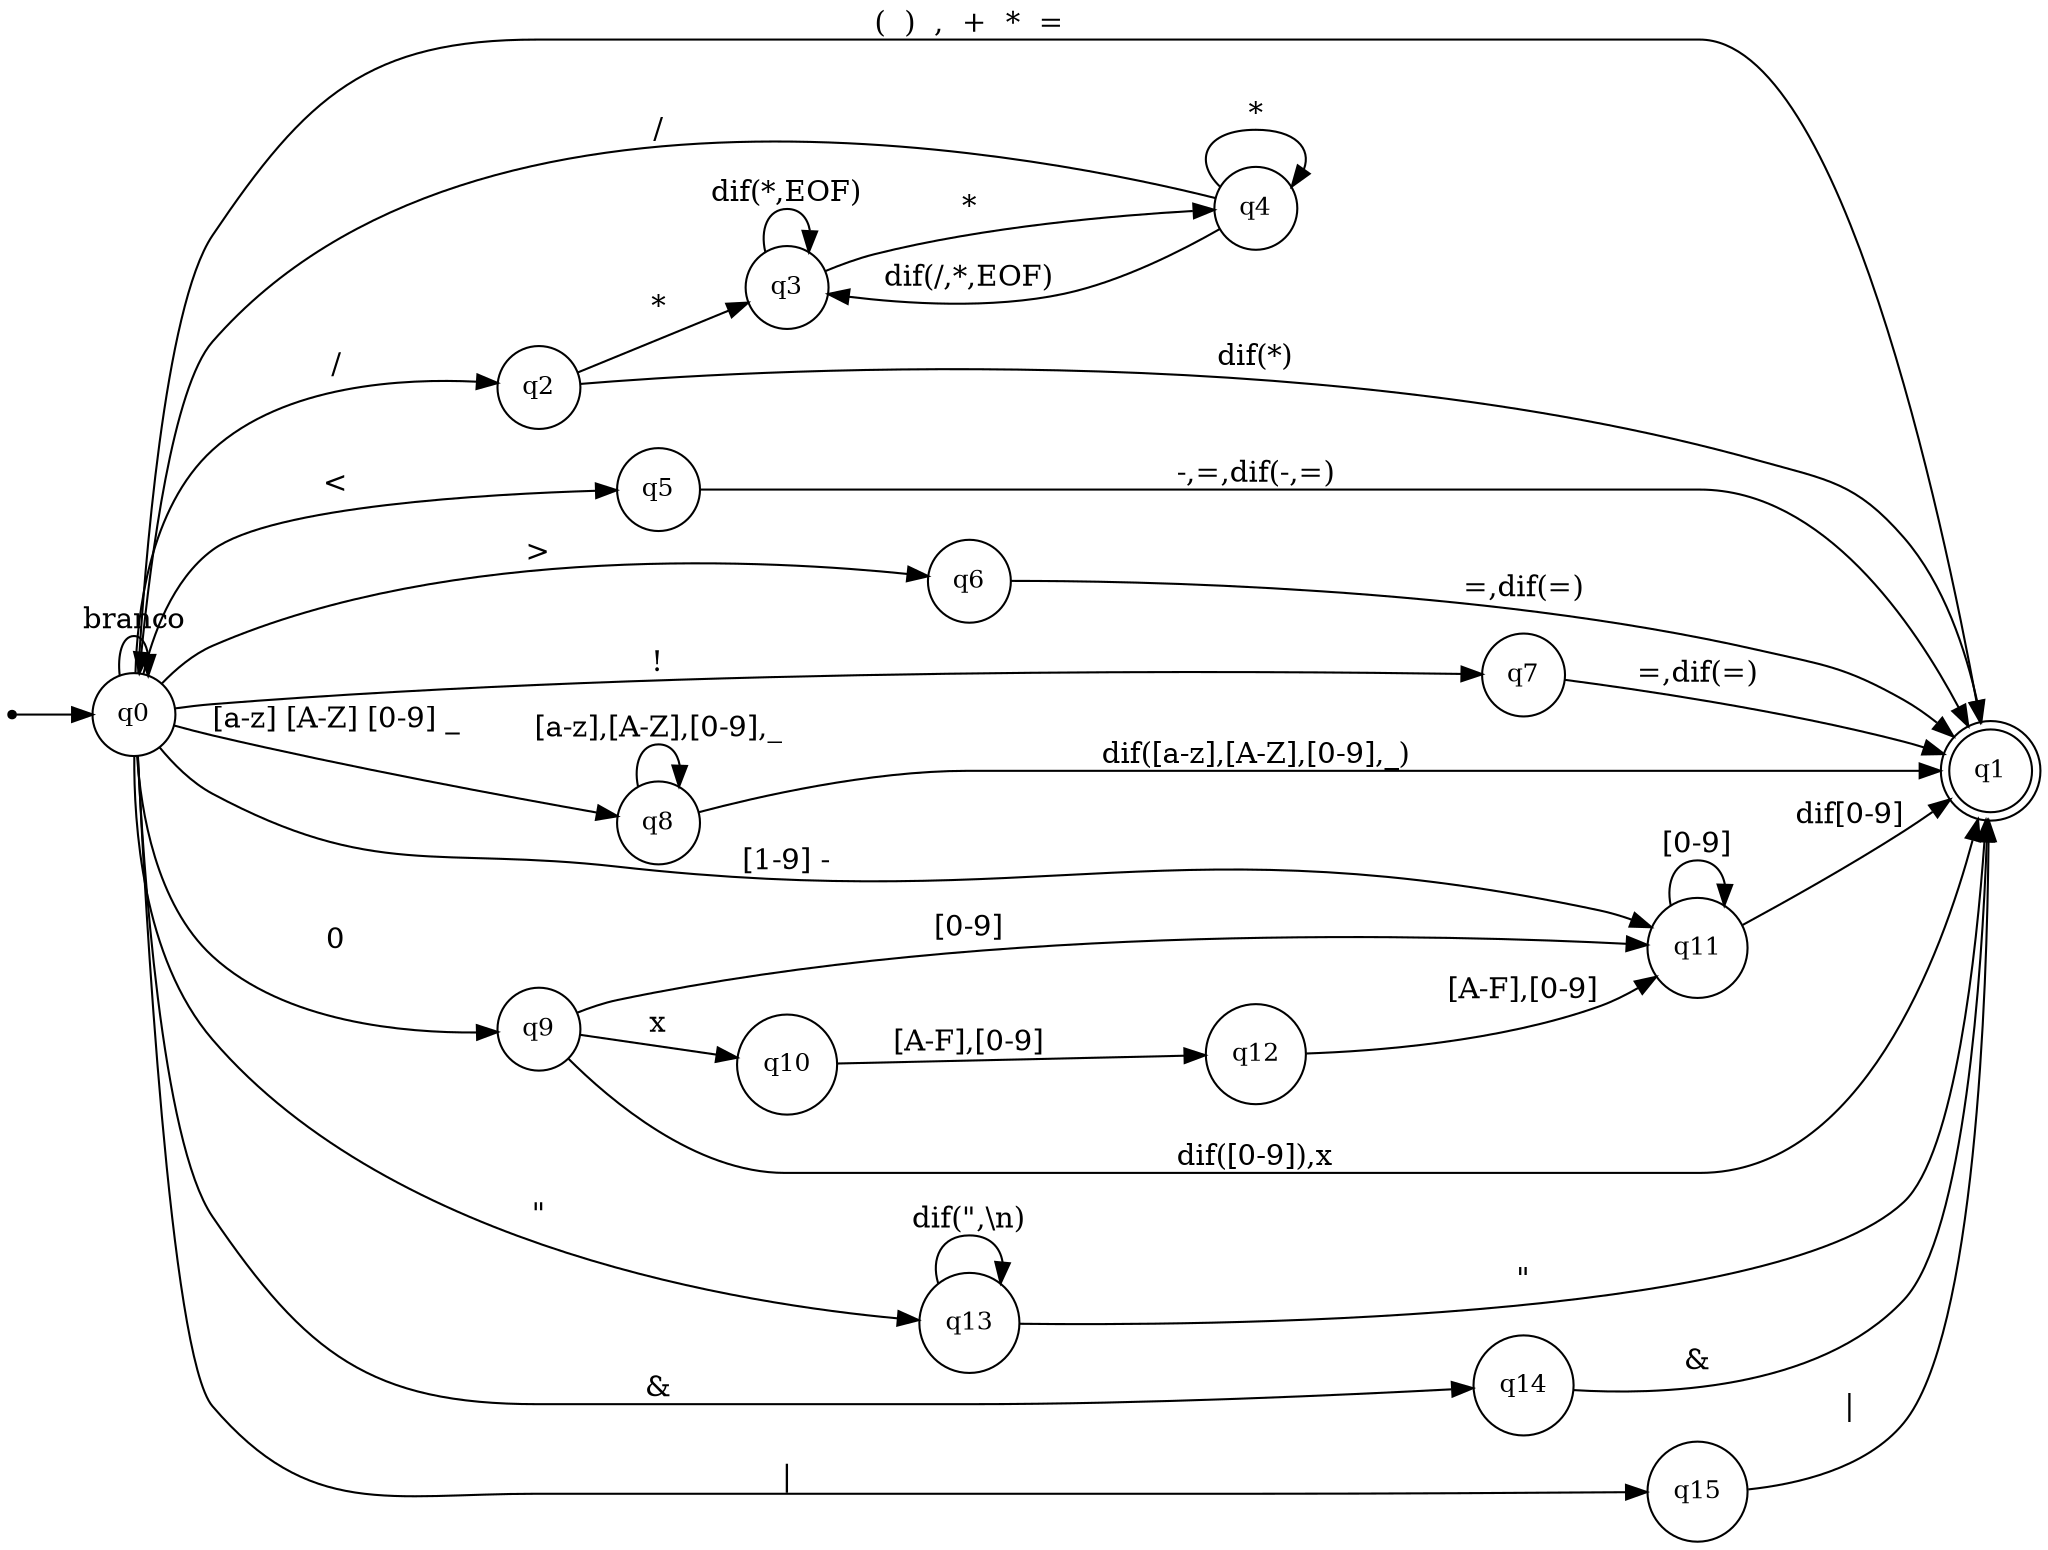 digraph finite_state_machine {
    rankdir=LR;
    size="100"

    node [shape = circle, label="q0", fontsize=12] q0;
    node [shape = doublecircle, label="q1", fontsize=12] q1;

    node [shape = circle, label="q2", fontsize=12] q2;
    node [shape = circle, label="q3", fontsize=12] q3;
    node [shape = circle, label="q4", fontsize=12] q4;
    node [shape = circle, label="q5", fontsize=12] q5;
    node [shape = circle, label="q6", fontsize=12] q6;
    node [shape = circle, label="q7", fontsize=12] q7;
    node [shape = circle, label="q8", fontsize=12] q8;
    node [shape = circle, label="q9", fontsize=12] q9;
    node [shape = circle, label="q10", fontsize=12] q10;
    node [shape = circle, label="q11", fontsize=12] q11;
    node [shape = circle, label="q12", fontsize=12] q12;
    node [shape = circle, label="q13", fontsize=12] q13;
    node [shape = circle, label="q14", fontsize=12] q14;
    node [shape = circle, label="q15", fontsize=12] q15;

    node [shape = point ]; qi
    qi -> q0;

    // Transações do Estado [q0]
    q0 -> q0 [label = "branco"];
    q0 -> q1 [label = "(  )  ,  +  *  ="]
    q0 -> q2 [label = "/"]
    q0 -> q5 [label = "<"]
    q0 -> q6 [label = ">"]
    q0 -> q7 [label = "!"]
    q0 -> q11 [label = "[1-9] -"]
    q0 -> q9 [label = "0"]
    q0 -> q8 [label = "[a-z] [A-Z] [0-9] _"]
    q0 -> q13 [label = "\""]
    q0 -> q14 [label = "&"]
    q0 -> q15 [label = "|"]

    // Transações do Estado [q2]
    q2 -> q1 [label = "dif(*)"]
    q2 -> q3 [label = "*"]

    // Transações do Estado [q3]
    q3 -> q3 [label = "dif(*,EOF)"]
    q3 -> q4 [label = "*"]

    // Transações do Estado [q4]
    q4 -> q4 [label = "*"]
    q4 -> q3 [label = "dif(/,*,EOF)"]
    q4 -> q0 [label = "/"]    

    // Transações do Estado [q5]
    q5 -> q1 [label = "-,=,dif(-,=)"]

    // Transações do Estado [q6]
    q6 -> q1 [label = "=,dif(=)"]

    // Transações do Estado [q7]
    q7 -> q1 [label = "=,dif(=)"]

    // Transações do Estado [q8]
    q8 -> q1 [label = "dif([a-z],[A-Z],[0-9],_)"]
    q8 -> q8 [label = "[a-z],[A-Z],[0-9],_"]

    // Transações do Estado [q9]
    q9 -> q11 [label = "[0-9]"]
    q9 -> q1 [label = "dif([0-9]),x"]
    q9 -> q10 [label = "x"]

    // Transações do Estado [q10]
    q10 -> q12 [label = "[A-F],[0-9]"]

    // Transações do Estado [q11]
    q11 -> q1 [label = "dif[0-9]"]
    q11 -> q11 [label = "[0-9]"]

    // Transações do Estado [q12]
    q12 -> q11 [label = "[A-F],[0-9]"]

    // Transações do Estado [q13]
    q13 -> q1 [label = "\""]
    q13 -> q13 [label = "dif(\",\\n)"]
    
     // Transações do Estado [q14]
    q14 -> q1 [label = "&"]

     // Transações do Estado [q15]
    q15 -> q1 [label = "|"]

}